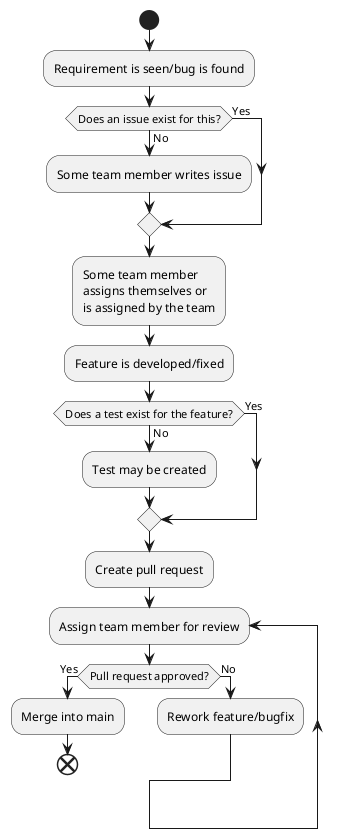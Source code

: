 @startuml
start
:Requirement is seen/bug is found;
if (Does an issue exist for this?) then (Yes)
else (No)
:Some team member writes issue;
endif
:Some team member
assigns themselves or
is assigned by the team;
:Feature is developed/fixed;
if (Does a test exist for the feature?) then (Yes)
else (No)
:Test may be created;
endif
:Create pull request;
repeat :Assign team member for review;
if (Pull request approved?) then (Yes)
:Merge into main;
end
else (No)
:Rework feature/bugfix;
@enduml
